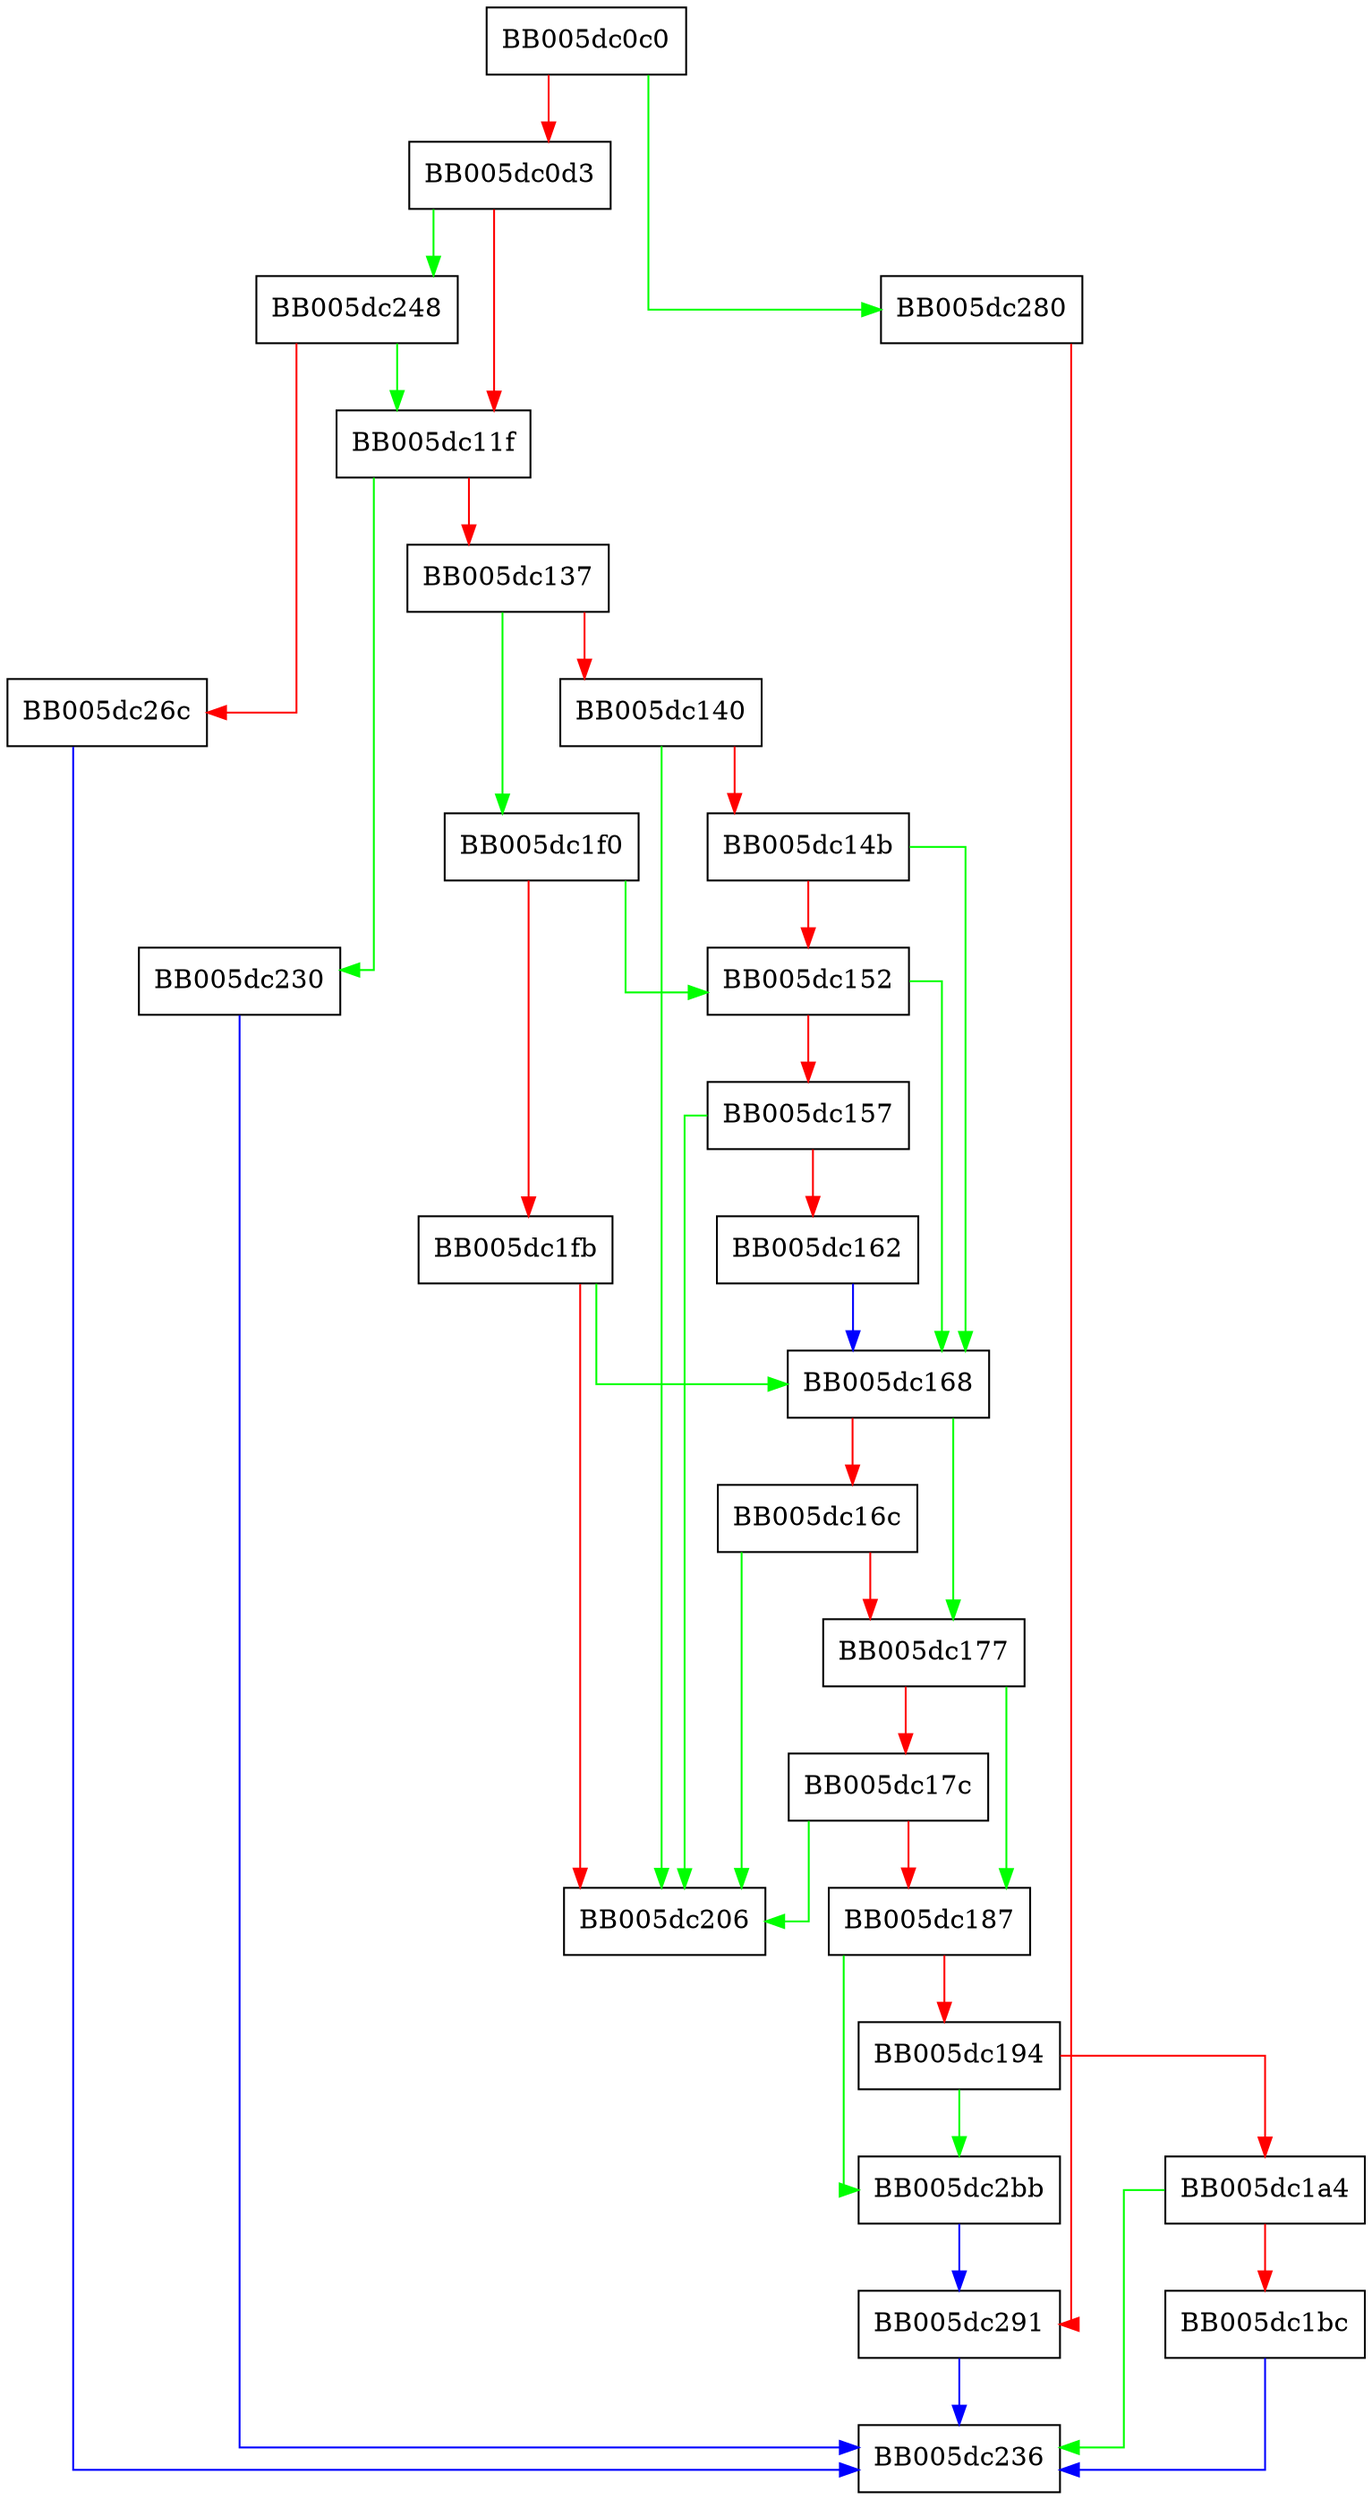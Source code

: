 digraph EVP_PKEY_CTX_set1_id {
  node [shape="box"];
  graph [splines=ortho];
  BB005dc0c0 -> BB005dc280 [color="green"];
  BB005dc0c0 -> BB005dc0d3 [color="red"];
  BB005dc0d3 -> BB005dc248 [color="green"];
  BB005dc0d3 -> BB005dc11f [color="red"];
  BB005dc11f -> BB005dc230 [color="green"];
  BB005dc11f -> BB005dc137 [color="red"];
  BB005dc137 -> BB005dc1f0 [color="green"];
  BB005dc137 -> BB005dc140 [color="red"];
  BB005dc140 -> BB005dc206 [color="green"];
  BB005dc140 -> BB005dc14b [color="red"];
  BB005dc14b -> BB005dc168 [color="green"];
  BB005dc14b -> BB005dc152 [color="red"];
  BB005dc152 -> BB005dc168 [color="green"];
  BB005dc152 -> BB005dc157 [color="red"];
  BB005dc157 -> BB005dc206 [color="green"];
  BB005dc157 -> BB005dc162 [color="red"];
  BB005dc162 -> BB005dc168 [color="blue"];
  BB005dc168 -> BB005dc177 [color="green"];
  BB005dc168 -> BB005dc16c [color="red"];
  BB005dc16c -> BB005dc206 [color="green"];
  BB005dc16c -> BB005dc177 [color="red"];
  BB005dc177 -> BB005dc187 [color="green"];
  BB005dc177 -> BB005dc17c [color="red"];
  BB005dc17c -> BB005dc206 [color="green"];
  BB005dc17c -> BB005dc187 [color="red"];
  BB005dc187 -> BB005dc2bb [color="green"];
  BB005dc187 -> BB005dc194 [color="red"];
  BB005dc194 -> BB005dc2bb [color="green"];
  BB005dc194 -> BB005dc1a4 [color="red"];
  BB005dc1a4 -> BB005dc236 [color="green"];
  BB005dc1a4 -> BB005dc1bc [color="red"];
  BB005dc1bc -> BB005dc236 [color="blue"];
  BB005dc1f0 -> BB005dc152 [color="green"];
  BB005dc1f0 -> BB005dc1fb [color="red"];
  BB005dc1fb -> BB005dc168 [color="green"];
  BB005dc1fb -> BB005dc206 [color="red"];
  BB005dc230 -> BB005dc236 [color="blue"];
  BB005dc248 -> BB005dc11f [color="green"];
  BB005dc248 -> BB005dc26c [color="red"];
  BB005dc26c -> BB005dc236 [color="blue"];
  BB005dc280 -> BB005dc291 [color="red"];
  BB005dc291 -> BB005dc236 [color="blue"];
  BB005dc2bb -> BB005dc291 [color="blue"];
}